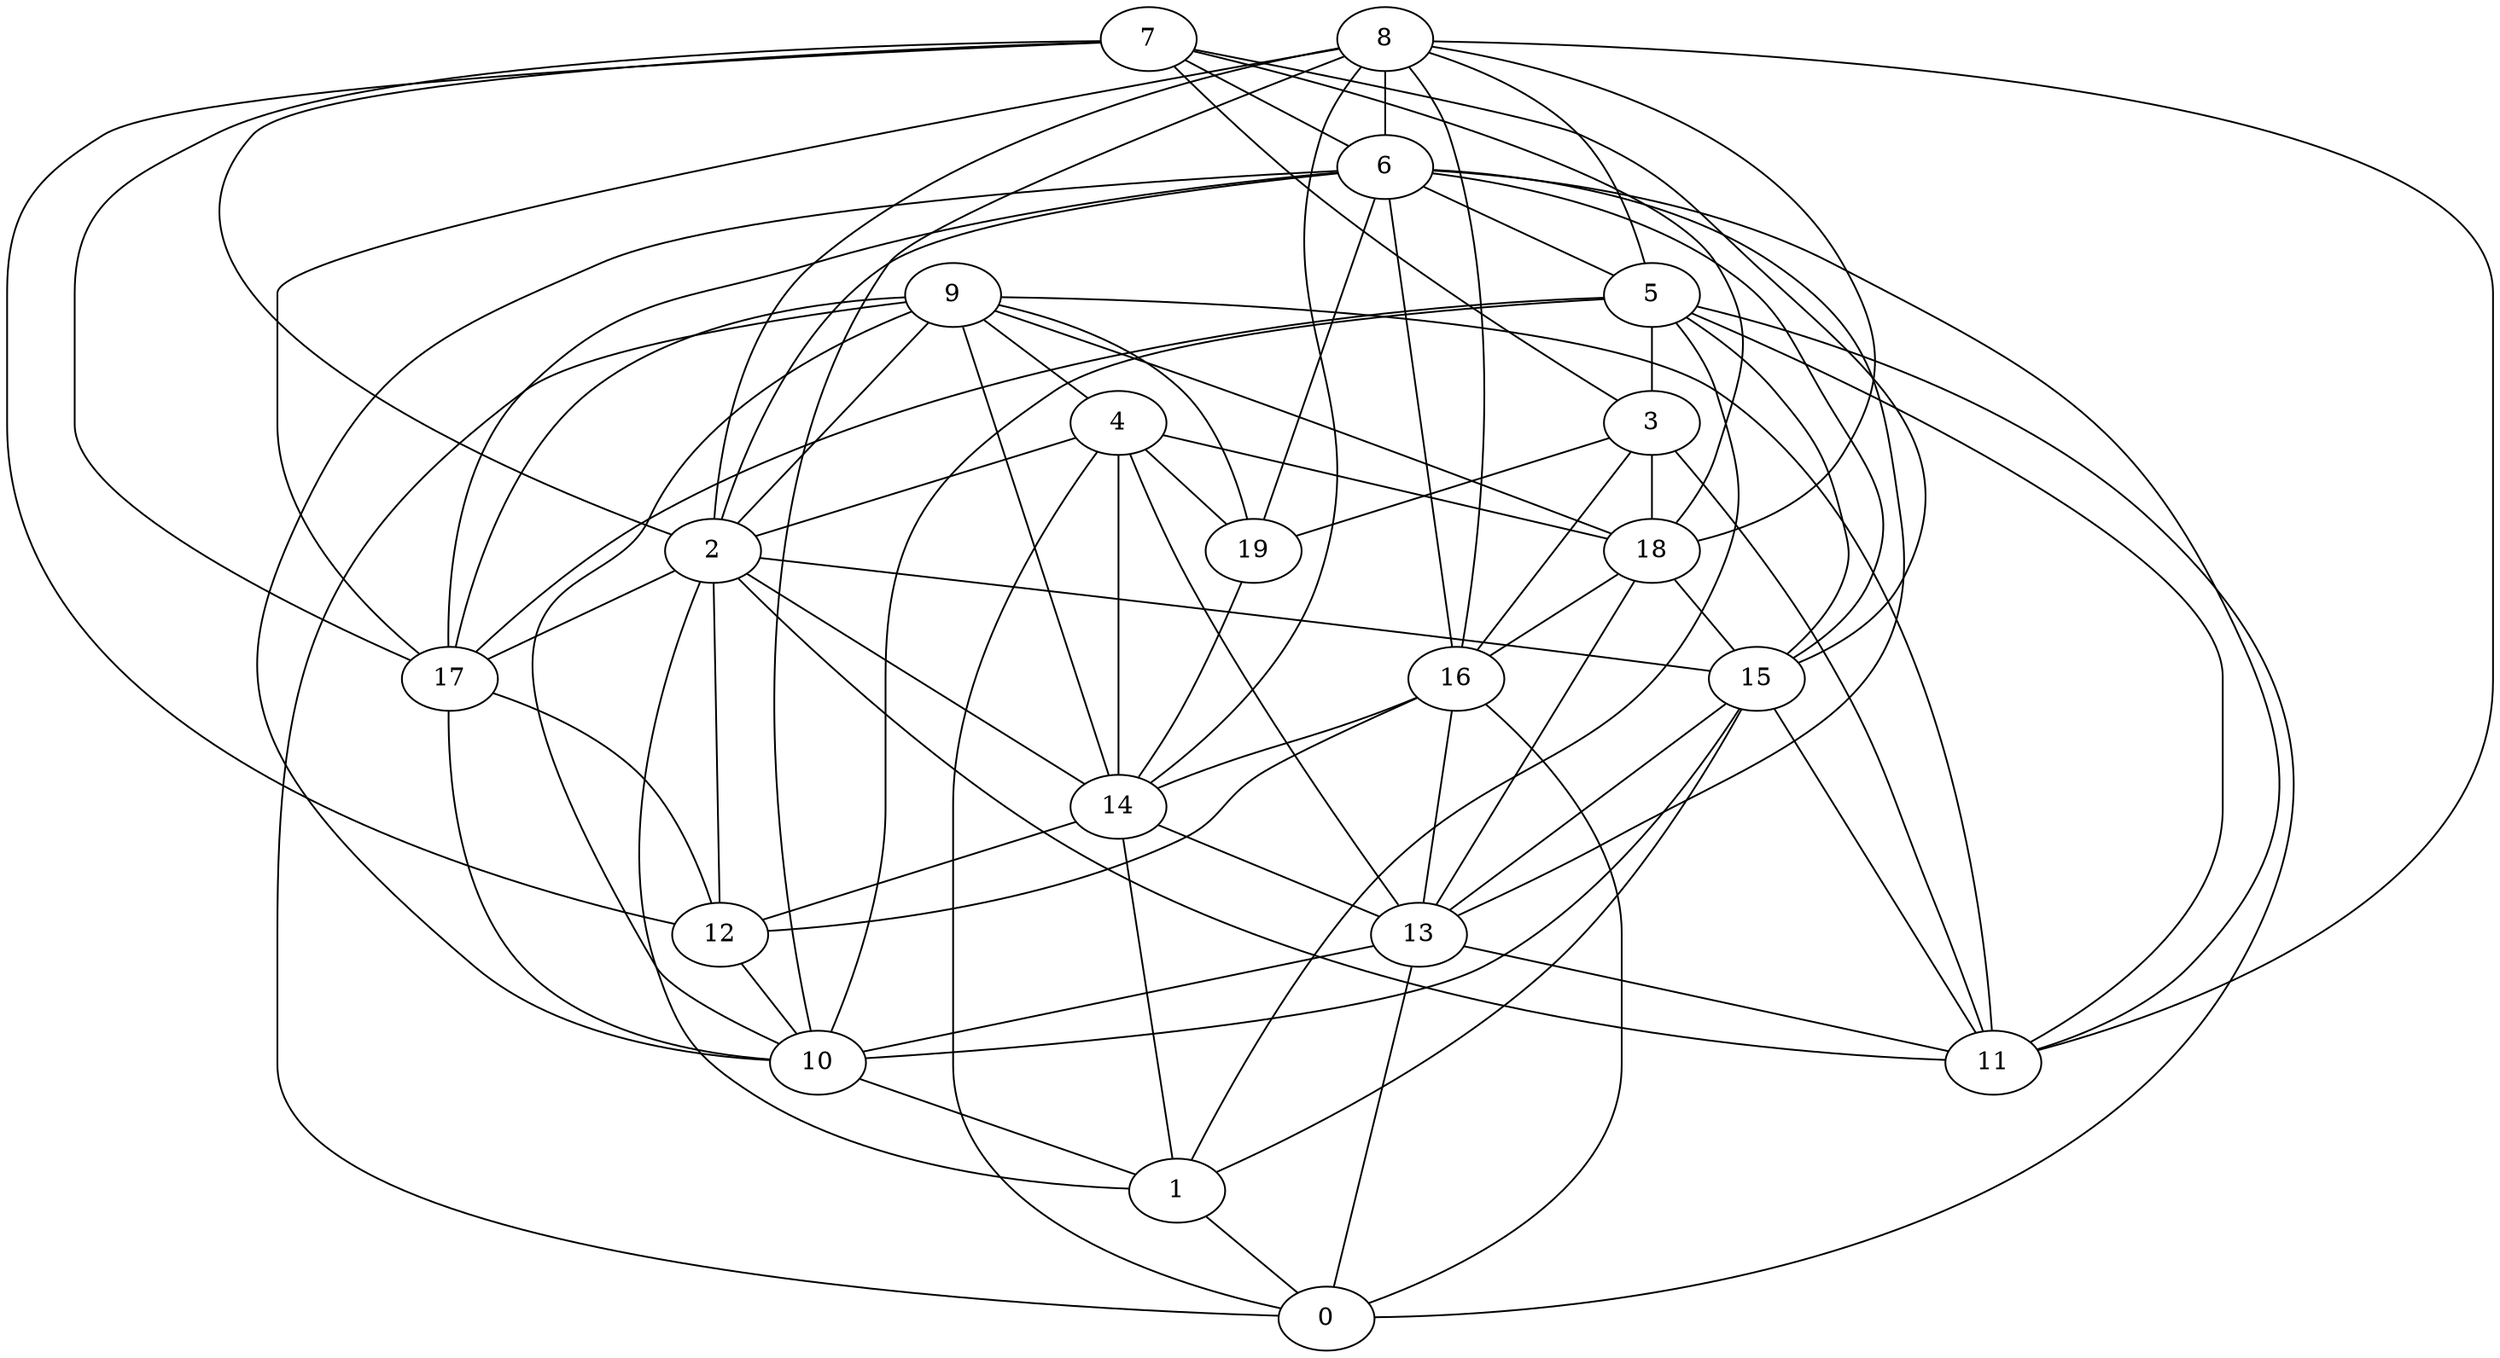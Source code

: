 digraph GG_graph {

subgraph G_graph {
edge [color = black]
"4" -> "18" [dir = none]
"4" -> "0" [dir = none]
"4" -> "2" [dir = none]
"4" -> "13" [dir = none]
"4" -> "14" [dir = none]
"14" -> "12" [dir = none]
"14" -> "1" [dir = none]
"10" -> "1" [dir = none]
"12" -> "10" [dir = none]
"2" -> "11" [dir = none]
"2" -> "14" [dir = none]
"2" -> "17" [dir = none]
"2" -> "15" [dir = none]
"2" -> "12" [dir = none]
"2" -> "1" [dir = none]
"9" -> "4" [dir = none]
"9" -> "18" [dir = none]
"9" -> "17" [dir = none]
"9" -> "2" [dir = none]
"9" -> "19" [dir = none]
"9" -> "0" [dir = none]
"19" -> "14" [dir = none]
"6" -> "13" [dir = none]
"6" -> "17" [dir = none]
"6" -> "2" [dir = none]
"6" -> "19" [dir = none]
"6" -> "16" [dir = none]
"6" -> "10" [dir = none]
"6" -> "15" [dir = none]
"6" -> "11" [dir = none]
"6" -> "5" [dir = none]
"5" -> "1" [dir = none]
"5" -> "10" [dir = none]
"5" -> "15" [dir = none]
"18" -> "15" [dir = none]
"18" -> "16" [dir = none]
"3" -> "11" [dir = none]
"3" -> "16" [dir = none]
"3" -> "18" [dir = none]
"16" -> "12" [dir = none]
"16" -> "0" [dir = none]
"16" -> "14" [dir = none]
"16" -> "13" [dir = none]
"8" -> "18" [dir = none]
"8" -> "2" [dir = none]
"8" -> "16" [dir = none]
"8" -> "17" [dir = none]
"8" -> "11" [dir = none]
"7" -> "6" [dir = none]
"7" -> "3" [dir = none]
"7" -> "18" [dir = none]
"7" -> "15" [dir = none]
"15" -> "1" [dir = none]
"15" -> "13" [dir = none]
"13" -> "10" [dir = none]
"13" -> "0" [dir = none]
"13" -> "11" [dir = none]
"7" -> "12" [dir = none]
"3" -> "19" [dir = none]
"7" -> "2" [dir = none]
"8" -> "14" [dir = none]
"15" -> "11" [dir = none]
"14" -> "13" [dir = none]
"15" -> "10" [dir = none]
"5" -> "0" [dir = none]
"8" -> "5" [dir = none]
"9" -> "10" [dir = none]
"18" -> "13" [dir = none]
"1" -> "0" [dir = none]
"17" -> "12" [dir = none]
"5" -> "11" [dir = none]
"9" -> "14" [dir = none]
"17" -> "10" [dir = none]
"5" -> "17" [dir = none]
"8" -> "6" [dir = none]
"9" -> "11" [dir = none]
"4" -> "19" [dir = none]
"7" -> "17" [dir = none]
"5" -> "3" [dir = none]
"8" -> "10" [dir = none]
}

}
